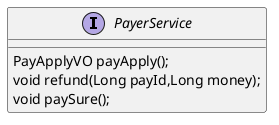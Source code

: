 @startuml

interface PayerService{
PayApplyVO payApply();
void refund(Long payId,Long money);
void paySure();
}

@enduml